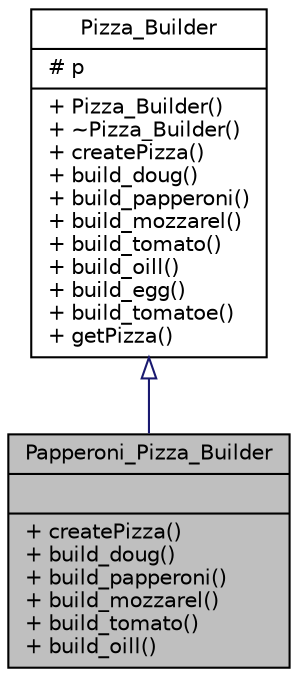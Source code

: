digraph "Papperoni_Pizza_Builder"
{
 // LATEX_PDF_SIZE
  bgcolor="transparent";
  edge [fontname="Helvetica",fontsize="10",labelfontname="Helvetica",labelfontsize="10"];
  node [fontname="Helvetica",fontsize="10",shape=record];
  Node1 [label="{Papperoni_Pizza_Builder\n||+ createPizza()\l+ build_doug()\l+ build_papperoni()\l+ build_mozzarel()\l+ build_tomato()\l+ build_oill()\l}",height=0.2,width=0.4,color="black", fillcolor="grey75", style="filled", fontcolor="black",tooltip="Пепперони"];
  Node2 -> Node1 [dir="back",color="midnightblue",fontsize="10",style="solid",arrowtail="onormal",fontname="Helvetica"];
  Node2 [label="{Pizza_Builder\n|# p\l|+ Pizza_Builder()\l+ ~Pizza_Builder()\l+ createPizza()\l+ build_doug()\l+ build_papperoni()\l+ build_mozzarel()\l+ build_tomato()\l+ build_oill()\l+ build_egg()\l+ build_tomatoe()\l+ getPizza()\l}",height=0.2,width=0.4,color="black",URL="$class_pizza___builder.html",tooltip="Базовый класс Базовый класс который объявляет интерфейс для поэтапного построения пиццы и предусматри..."];
}
